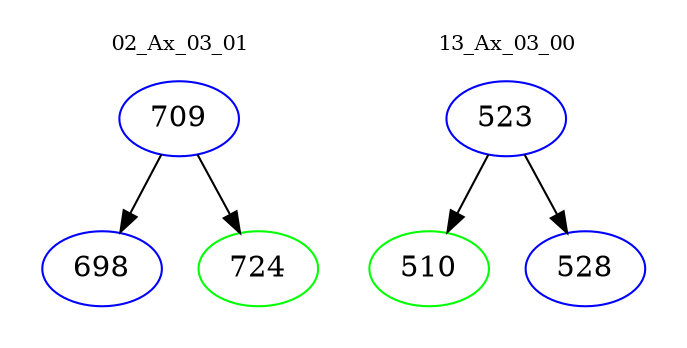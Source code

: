 digraph{
subgraph cluster_0 {
color = white
label = "02_Ax_03_01";
fontsize=10;
T0_709 [label="709", color="blue"]
T0_709 -> T0_698 [color="black"]
T0_698 [label="698", color="blue"]
T0_709 -> T0_724 [color="black"]
T0_724 [label="724", color="green"]
}
subgraph cluster_1 {
color = white
label = "13_Ax_03_00";
fontsize=10;
T1_523 [label="523", color="blue"]
T1_523 -> T1_510 [color="black"]
T1_510 [label="510", color="green"]
T1_523 -> T1_528 [color="black"]
T1_528 [label="528", color="blue"]
}
}
